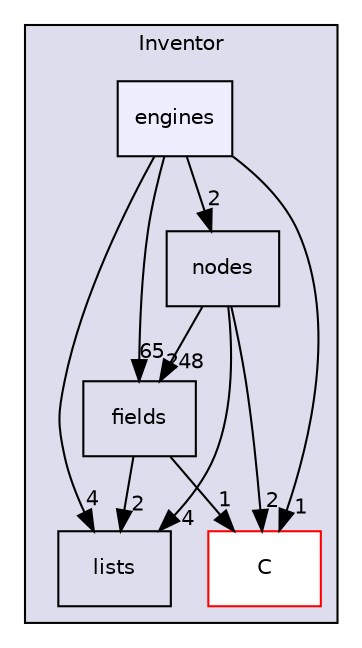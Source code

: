 digraph "include/Inventor/engines" {
  compound=true
  node [ fontsize="10", fontname="Helvetica"];
  edge [ labelfontsize="10", labelfontname="Helvetica"];
  subgraph clusterdir_469ed70aca823fd8322768ad54869f94 {
    graph [ bgcolor="#ddddee", pencolor="black", label="Inventor" fontname="Helvetica", fontsize="10", URL="dir_469ed70aca823fd8322768ad54869f94.html"]
  dir_3a848b90e1404780a5d06bb25bf974e3 [shape=box label="fields" URL="dir_3a848b90e1404780a5d06bb25bf974e3.html"];
  dir_a1c1d9fc954b6310fc06e1f59b6e0117 [shape=box label="nodes" URL="dir_a1c1d9fc954b6310fc06e1f59b6e0117.html"];
  dir_c926cf464acaebc2091d00c8a935648f [shape=box label="C" fillcolor="white" style="filled" color="red" URL="dir_c926cf464acaebc2091d00c8a935648f.html"];
  dir_ca70c12236109a46e85d75bbee1802dc [shape=box label="lists" URL="dir_ca70c12236109a46e85d75bbee1802dc.html"];
  dir_f148bfcc36048a9eacdc3cb8678034c1 [shape=box, label="engines", style="filled", fillcolor="#eeeeff", pencolor="black", URL="dir_f148bfcc36048a9eacdc3cb8678034c1.html"];
  }
  dir_3a848b90e1404780a5d06bb25bf974e3->dir_c926cf464acaebc2091d00c8a935648f [headlabel="1", labeldistance=1.5 headhref="dir_000031_000016.html"];
  dir_3a848b90e1404780a5d06bb25bf974e3->dir_ca70c12236109a46e85d75bbee1802dc [headlabel="2", labeldistance=1.5 headhref="dir_000031_000032.html"];
  dir_a1c1d9fc954b6310fc06e1f59b6e0117->dir_3a848b90e1404780a5d06bb25bf974e3 [headlabel="248", labeldistance=1.5 headhref="dir_000038_000031.html"];
  dir_a1c1d9fc954b6310fc06e1f59b6e0117->dir_c926cf464acaebc2091d00c8a935648f [headlabel="2", labeldistance=1.5 headhref="dir_000038_000016.html"];
  dir_a1c1d9fc954b6310fc06e1f59b6e0117->dir_ca70c12236109a46e85d75bbee1802dc [headlabel="4", labeldistance=1.5 headhref="dir_000038_000032.html"];
  dir_f148bfcc36048a9eacdc3cb8678034c1->dir_3a848b90e1404780a5d06bb25bf974e3 [headlabel="65", labeldistance=1.5 headhref="dir_000028_000031.html"];
  dir_f148bfcc36048a9eacdc3cb8678034c1->dir_a1c1d9fc954b6310fc06e1f59b6e0117 [headlabel="2", labeldistance=1.5 headhref="dir_000028_000038.html"];
  dir_f148bfcc36048a9eacdc3cb8678034c1->dir_c926cf464acaebc2091d00c8a935648f [headlabel="1", labeldistance=1.5 headhref="dir_000028_000016.html"];
  dir_f148bfcc36048a9eacdc3cb8678034c1->dir_ca70c12236109a46e85d75bbee1802dc [headlabel="4", labeldistance=1.5 headhref="dir_000028_000032.html"];
}
